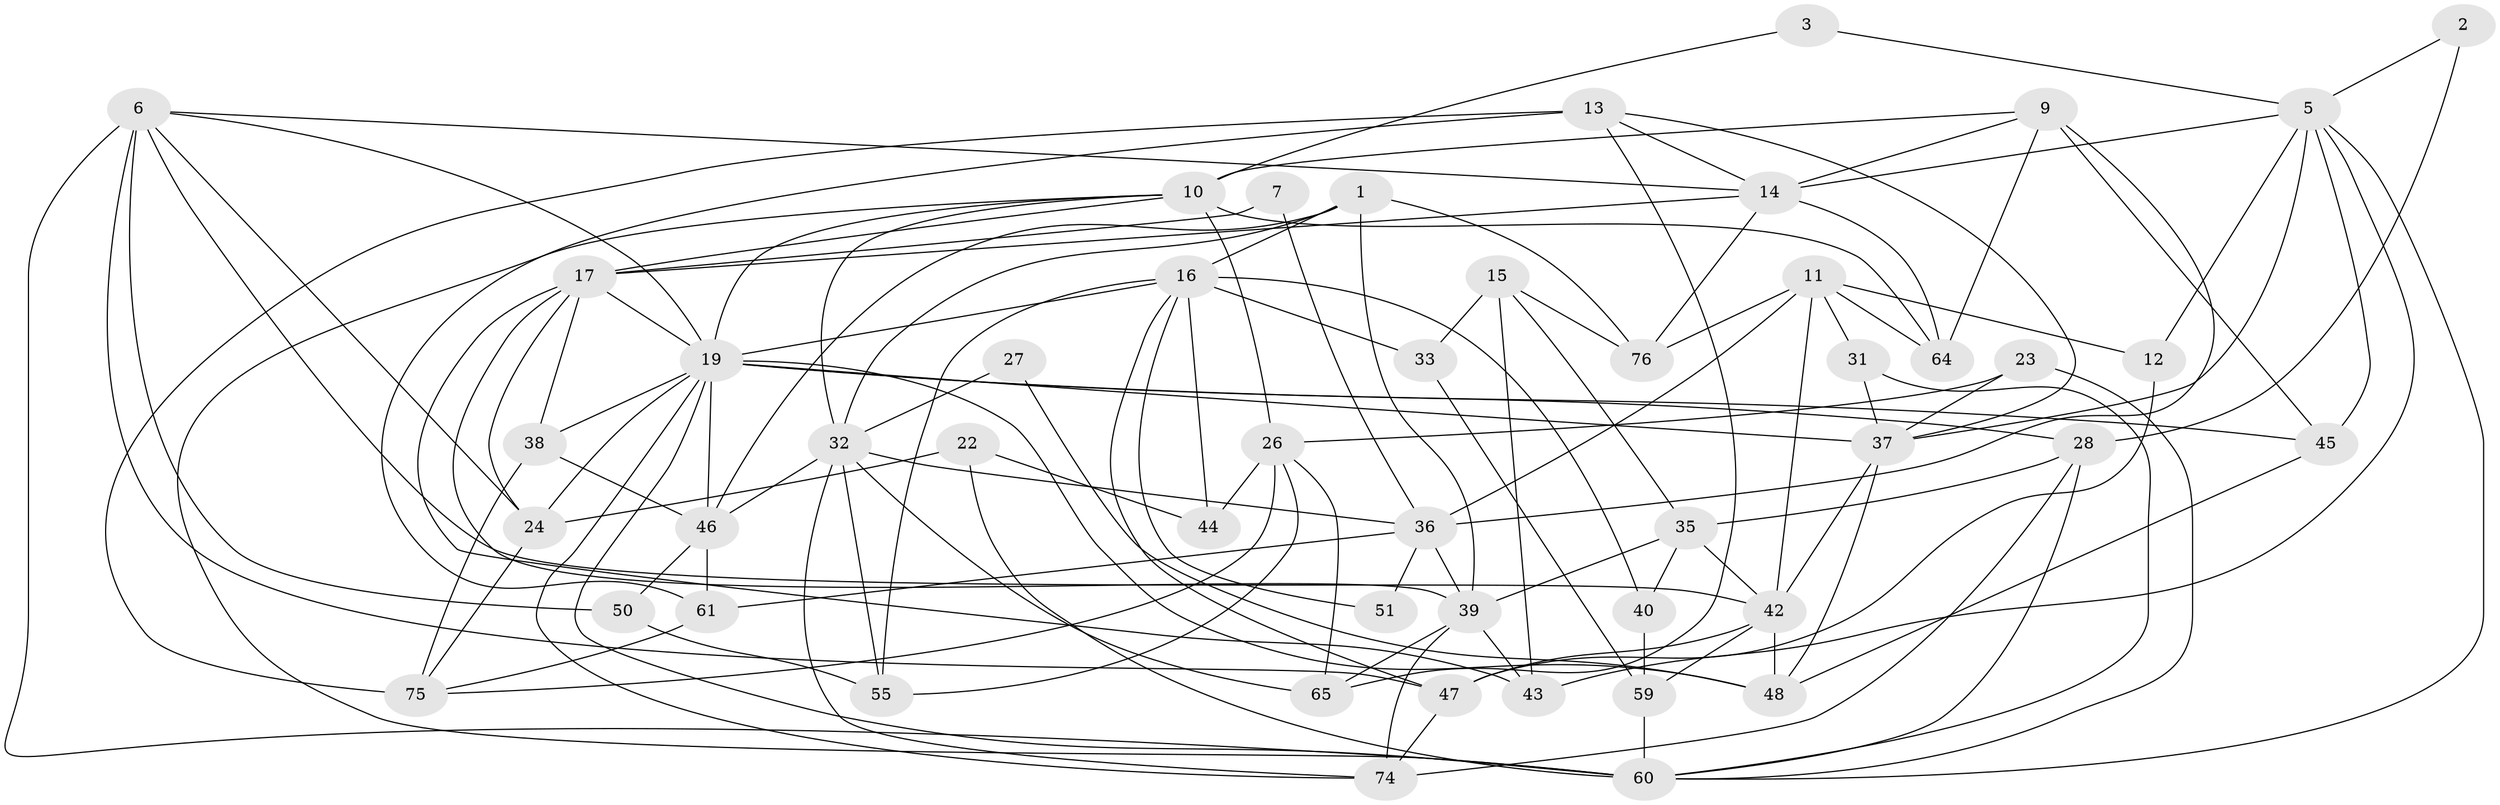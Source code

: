// Generated by graph-tools (version 1.1) at 2025/24/03/03/25 07:24:02]
// undirected, 49 vertices, 123 edges
graph export_dot {
graph [start="1"]
  node [color=gray90,style=filled];
  1 [super="+8"];
  2 [super="+4"];
  3;
  5 [super="+18"];
  6 [super="+34"];
  7;
  9 [super="+54"];
  10 [super="+29"];
  11 [super="+58"];
  12;
  13 [super="+25"];
  14 [super="+20"];
  15 [super="+21"];
  16 [super="+30"];
  17 [super="+53"];
  19 [super="+56"];
  22 [super="+52"];
  23;
  24 [super="+77"];
  26 [super="+73"];
  27;
  28 [super="+78"];
  31;
  32 [super="+63"];
  33;
  35 [super="+69"];
  36 [super="+70"];
  37 [super="+68"];
  38;
  39 [super="+41"];
  40;
  42 [super="+66"];
  43;
  44;
  45 [super="+49"];
  46 [super="+67"];
  47 [super="+72"];
  48 [super="+57"];
  50;
  51;
  55 [super="+71"];
  59;
  60 [super="+62"];
  61;
  64;
  65;
  74 [super="+79"];
  75 [super="+80"];
  76;
  1 -- 39 [weight=2];
  1 -- 76;
  1 -- 32;
  1 -- 16;
  1 -- 46;
  2 -- 28 [weight=3];
  2 -- 5;
  3 -- 5;
  3 -- 10;
  5 -- 43;
  5 -- 12;
  5 -- 14;
  5 -- 60;
  5 -- 37;
  5 -- 45;
  6 -- 42;
  6 -- 47 [weight=2];
  6 -- 50;
  6 -- 60;
  6 -- 19;
  6 -- 14;
  6 -- 24;
  7 -- 17;
  7 -- 36;
  9 -- 14;
  9 -- 64;
  9 -- 36;
  9 -- 10;
  9 -- 45;
  10 -- 26 [weight=2];
  10 -- 64;
  10 -- 17;
  10 -- 32;
  10 -- 19;
  10 -- 60;
  11 -- 64;
  11 -- 12;
  11 -- 36;
  11 -- 42;
  11 -- 76;
  11 -- 31;
  12 -- 47;
  13 -- 14;
  13 -- 65;
  13 -- 61;
  13 -- 75 [weight=2];
  13 -- 37;
  14 -- 64;
  14 -- 17;
  14 -- 76;
  15 -- 33;
  15 -- 43;
  15 -- 76;
  15 -- 35;
  16 -- 47;
  16 -- 33;
  16 -- 40;
  16 -- 51;
  16 -- 19;
  16 -- 44;
  16 -- 55;
  17 -- 39;
  17 -- 24;
  17 -- 43;
  17 -- 38;
  17 -- 19;
  19 -- 46;
  19 -- 38;
  19 -- 74;
  19 -- 45;
  19 -- 60;
  19 -- 28;
  19 -- 48;
  19 -- 37;
  19 -- 24;
  22 -- 44;
  22 -- 60;
  22 -- 24;
  23 -- 60;
  23 -- 37;
  23 -- 26;
  24 -- 75;
  26 -- 75;
  26 -- 55;
  26 -- 65;
  26 -- 44;
  27 -- 32;
  27 -- 48;
  28 -- 74;
  28 -- 35;
  28 -- 60;
  31 -- 60;
  31 -- 37;
  32 -- 65;
  32 -- 36;
  32 -- 55;
  32 -- 74;
  32 -- 46;
  33 -- 59;
  35 -- 39;
  35 -- 40;
  35 -- 42;
  36 -- 61;
  36 -- 51;
  36 -- 39;
  37 -- 48;
  37 -- 42;
  38 -- 46;
  38 -- 75;
  39 -- 43;
  39 -- 65;
  39 -- 74;
  40 -- 59;
  42 -- 59;
  42 -- 48;
  42 -- 47;
  45 -- 48;
  46 -- 50;
  46 -- 61;
  47 -- 74;
  50 -- 55;
  59 -- 60;
  61 -- 75;
}
